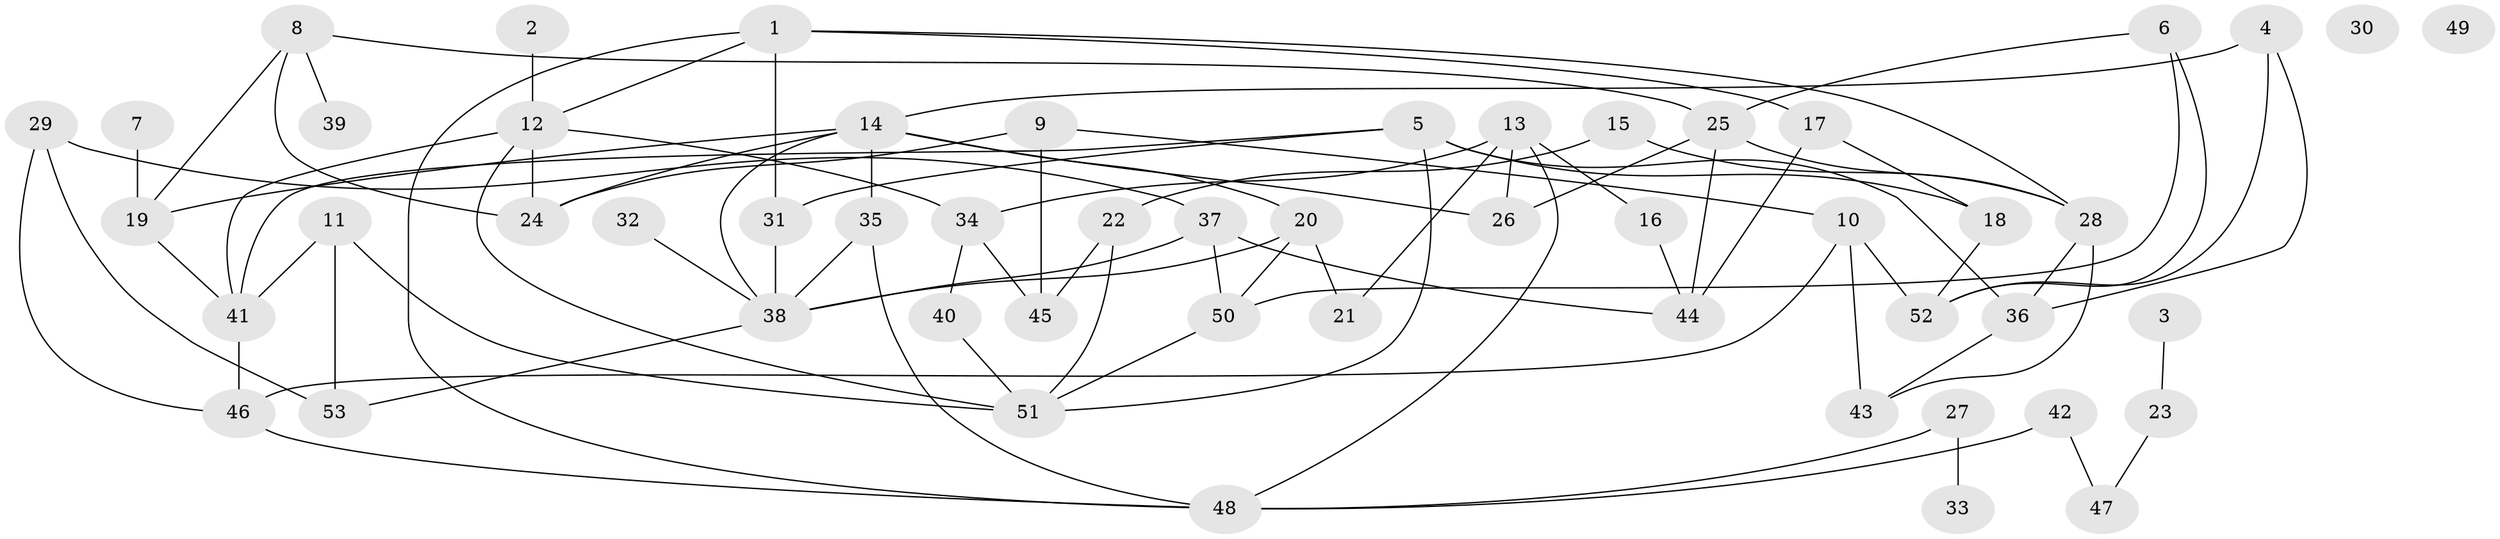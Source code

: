 // coarse degree distribution, {5: 0.13333333333333333, 8: 0.03333333333333333, 3: 0.1, 7: 0.03333333333333333, 4: 0.16666666666666666, 1: 0.2, 6: 0.16666666666666666, 10: 0.03333333333333333, 2: 0.13333333333333333}
// Generated by graph-tools (version 1.1) at 2025/48/03/04/25 22:48:23]
// undirected, 53 vertices, 87 edges
graph export_dot {
  node [color=gray90,style=filled];
  1;
  2;
  3;
  4;
  5;
  6;
  7;
  8;
  9;
  10;
  11;
  12;
  13;
  14;
  15;
  16;
  17;
  18;
  19;
  20;
  21;
  22;
  23;
  24;
  25;
  26;
  27;
  28;
  29;
  30;
  31;
  32;
  33;
  34;
  35;
  36;
  37;
  38;
  39;
  40;
  41;
  42;
  43;
  44;
  45;
  46;
  47;
  48;
  49;
  50;
  51;
  52;
  53;
  1 -- 12;
  1 -- 17;
  1 -- 28;
  1 -- 31;
  1 -- 48;
  2 -- 12;
  3 -- 23;
  4 -- 14;
  4 -- 36;
  4 -- 52;
  5 -- 18;
  5 -- 31;
  5 -- 36;
  5 -- 41;
  5 -- 51;
  6 -- 25;
  6 -- 50;
  6 -- 52;
  7 -- 19;
  8 -- 19;
  8 -- 24;
  8 -- 25;
  8 -- 39;
  9 -- 10;
  9 -- 24;
  9 -- 45;
  10 -- 43;
  10 -- 46;
  10 -- 52;
  11 -- 41;
  11 -- 51;
  11 -- 53;
  12 -- 24;
  12 -- 34;
  12 -- 41;
  12 -- 51;
  13 -- 16;
  13 -- 21;
  13 -- 26;
  13 -- 34;
  13 -- 48;
  14 -- 19;
  14 -- 20;
  14 -- 24;
  14 -- 26;
  14 -- 35;
  14 -- 38;
  15 -- 22;
  15 -- 28;
  16 -- 44;
  17 -- 18;
  17 -- 44;
  18 -- 52;
  19 -- 41;
  20 -- 21;
  20 -- 38;
  20 -- 50;
  22 -- 45;
  22 -- 51;
  23 -- 47;
  25 -- 26;
  25 -- 28;
  25 -- 44;
  27 -- 33;
  27 -- 48;
  28 -- 36;
  28 -- 43;
  29 -- 37;
  29 -- 46;
  29 -- 53;
  31 -- 38;
  32 -- 38;
  34 -- 40;
  34 -- 45;
  35 -- 38;
  35 -- 48;
  36 -- 43;
  37 -- 38;
  37 -- 44;
  37 -- 50;
  38 -- 53;
  40 -- 51;
  41 -- 46;
  42 -- 47;
  42 -- 48;
  46 -- 48;
  50 -- 51;
}
